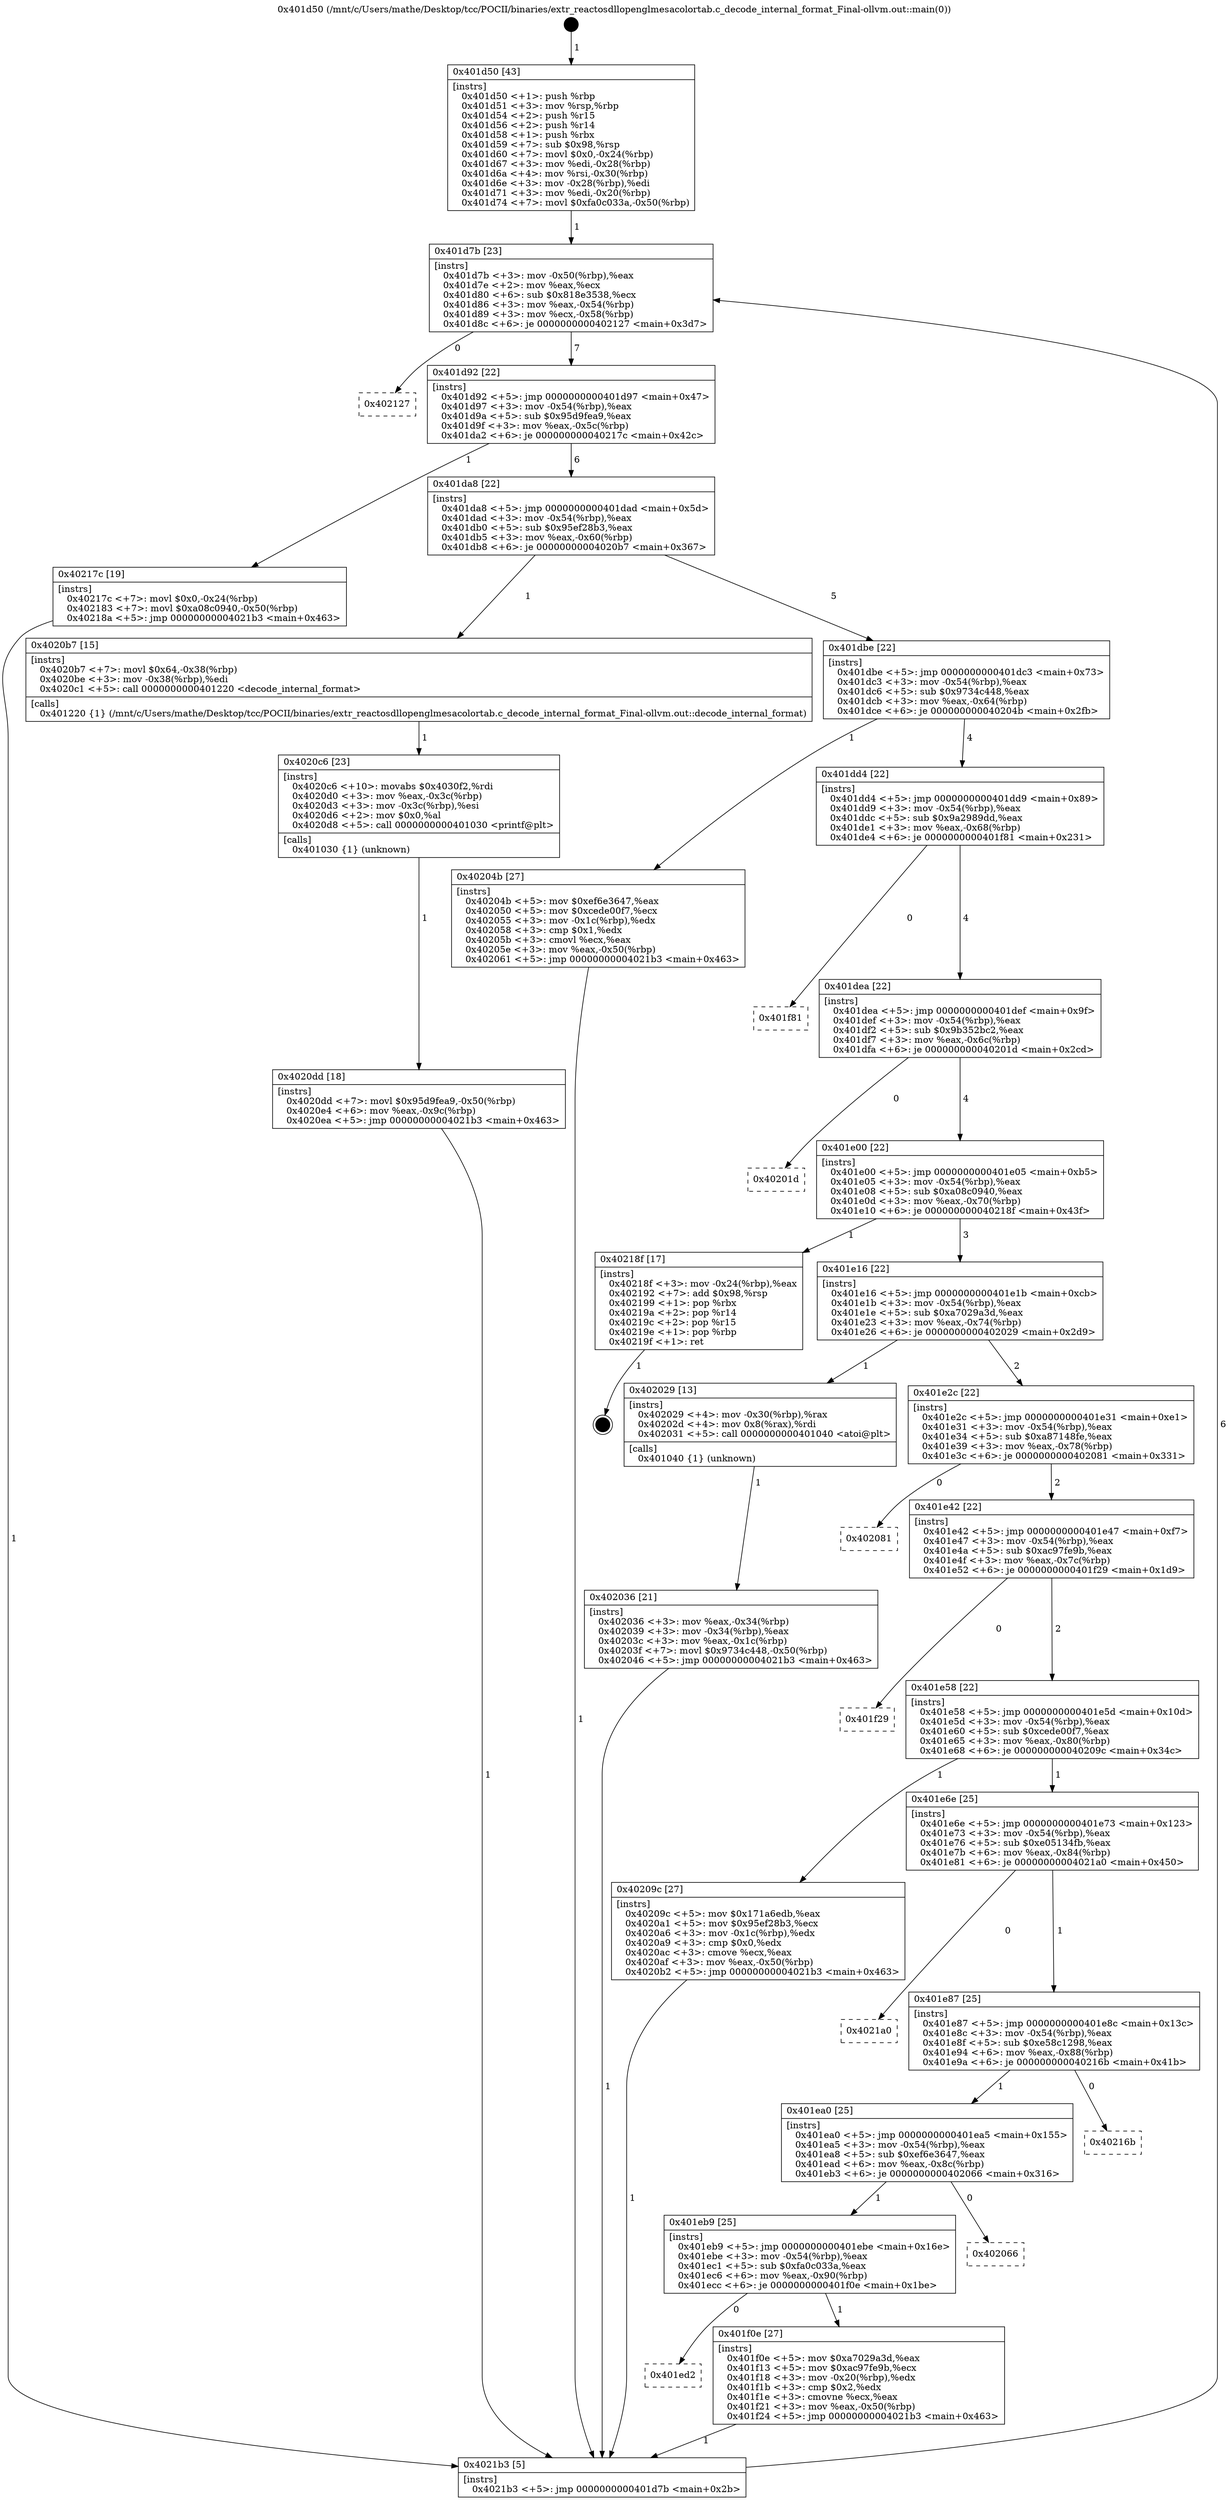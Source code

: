 digraph "0x401d50" {
  label = "0x401d50 (/mnt/c/Users/mathe/Desktop/tcc/POCII/binaries/extr_reactosdllopenglmesacolortab.c_decode_internal_format_Final-ollvm.out::main(0))"
  labelloc = "t"
  node[shape=record]

  Entry [label="",width=0.3,height=0.3,shape=circle,fillcolor=black,style=filled]
  "0x401d7b" [label="{
     0x401d7b [23]\l
     | [instrs]\l
     &nbsp;&nbsp;0x401d7b \<+3\>: mov -0x50(%rbp),%eax\l
     &nbsp;&nbsp;0x401d7e \<+2\>: mov %eax,%ecx\l
     &nbsp;&nbsp;0x401d80 \<+6\>: sub $0x818e3538,%ecx\l
     &nbsp;&nbsp;0x401d86 \<+3\>: mov %eax,-0x54(%rbp)\l
     &nbsp;&nbsp;0x401d89 \<+3\>: mov %ecx,-0x58(%rbp)\l
     &nbsp;&nbsp;0x401d8c \<+6\>: je 0000000000402127 \<main+0x3d7\>\l
  }"]
  "0x402127" [label="{
     0x402127\l
  }", style=dashed]
  "0x401d92" [label="{
     0x401d92 [22]\l
     | [instrs]\l
     &nbsp;&nbsp;0x401d92 \<+5\>: jmp 0000000000401d97 \<main+0x47\>\l
     &nbsp;&nbsp;0x401d97 \<+3\>: mov -0x54(%rbp),%eax\l
     &nbsp;&nbsp;0x401d9a \<+5\>: sub $0x95d9fea9,%eax\l
     &nbsp;&nbsp;0x401d9f \<+3\>: mov %eax,-0x5c(%rbp)\l
     &nbsp;&nbsp;0x401da2 \<+6\>: je 000000000040217c \<main+0x42c\>\l
  }"]
  Exit [label="",width=0.3,height=0.3,shape=circle,fillcolor=black,style=filled,peripheries=2]
  "0x40217c" [label="{
     0x40217c [19]\l
     | [instrs]\l
     &nbsp;&nbsp;0x40217c \<+7\>: movl $0x0,-0x24(%rbp)\l
     &nbsp;&nbsp;0x402183 \<+7\>: movl $0xa08c0940,-0x50(%rbp)\l
     &nbsp;&nbsp;0x40218a \<+5\>: jmp 00000000004021b3 \<main+0x463\>\l
  }"]
  "0x401da8" [label="{
     0x401da8 [22]\l
     | [instrs]\l
     &nbsp;&nbsp;0x401da8 \<+5\>: jmp 0000000000401dad \<main+0x5d\>\l
     &nbsp;&nbsp;0x401dad \<+3\>: mov -0x54(%rbp),%eax\l
     &nbsp;&nbsp;0x401db0 \<+5\>: sub $0x95ef28b3,%eax\l
     &nbsp;&nbsp;0x401db5 \<+3\>: mov %eax,-0x60(%rbp)\l
     &nbsp;&nbsp;0x401db8 \<+6\>: je 00000000004020b7 \<main+0x367\>\l
  }"]
  "0x4020dd" [label="{
     0x4020dd [18]\l
     | [instrs]\l
     &nbsp;&nbsp;0x4020dd \<+7\>: movl $0x95d9fea9,-0x50(%rbp)\l
     &nbsp;&nbsp;0x4020e4 \<+6\>: mov %eax,-0x9c(%rbp)\l
     &nbsp;&nbsp;0x4020ea \<+5\>: jmp 00000000004021b3 \<main+0x463\>\l
  }"]
  "0x4020b7" [label="{
     0x4020b7 [15]\l
     | [instrs]\l
     &nbsp;&nbsp;0x4020b7 \<+7\>: movl $0x64,-0x38(%rbp)\l
     &nbsp;&nbsp;0x4020be \<+3\>: mov -0x38(%rbp),%edi\l
     &nbsp;&nbsp;0x4020c1 \<+5\>: call 0000000000401220 \<decode_internal_format\>\l
     | [calls]\l
     &nbsp;&nbsp;0x401220 \{1\} (/mnt/c/Users/mathe/Desktop/tcc/POCII/binaries/extr_reactosdllopenglmesacolortab.c_decode_internal_format_Final-ollvm.out::decode_internal_format)\l
  }"]
  "0x401dbe" [label="{
     0x401dbe [22]\l
     | [instrs]\l
     &nbsp;&nbsp;0x401dbe \<+5\>: jmp 0000000000401dc3 \<main+0x73\>\l
     &nbsp;&nbsp;0x401dc3 \<+3\>: mov -0x54(%rbp),%eax\l
     &nbsp;&nbsp;0x401dc6 \<+5\>: sub $0x9734c448,%eax\l
     &nbsp;&nbsp;0x401dcb \<+3\>: mov %eax,-0x64(%rbp)\l
     &nbsp;&nbsp;0x401dce \<+6\>: je 000000000040204b \<main+0x2fb\>\l
  }"]
  "0x4020c6" [label="{
     0x4020c6 [23]\l
     | [instrs]\l
     &nbsp;&nbsp;0x4020c6 \<+10\>: movabs $0x4030f2,%rdi\l
     &nbsp;&nbsp;0x4020d0 \<+3\>: mov %eax,-0x3c(%rbp)\l
     &nbsp;&nbsp;0x4020d3 \<+3\>: mov -0x3c(%rbp),%esi\l
     &nbsp;&nbsp;0x4020d6 \<+2\>: mov $0x0,%al\l
     &nbsp;&nbsp;0x4020d8 \<+5\>: call 0000000000401030 \<printf@plt\>\l
     | [calls]\l
     &nbsp;&nbsp;0x401030 \{1\} (unknown)\l
  }"]
  "0x40204b" [label="{
     0x40204b [27]\l
     | [instrs]\l
     &nbsp;&nbsp;0x40204b \<+5\>: mov $0xef6e3647,%eax\l
     &nbsp;&nbsp;0x402050 \<+5\>: mov $0xcede00f7,%ecx\l
     &nbsp;&nbsp;0x402055 \<+3\>: mov -0x1c(%rbp),%edx\l
     &nbsp;&nbsp;0x402058 \<+3\>: cmp $0x1,%edx\l
     &nbsp;&nbsp;0x40205b \<+3\>: cmovl %ecx,%eax\l
     &nbsp;&nbsp;0x40205e \<+3\>: mov %eax,-0x50(%rbp)\l
     &nbsp;&nbsp;0x402061 \<+5\>: jmp 00000000004021b3 \<main+0x463\>\l
  }"]
  "0x401dd4" [label="{
     0x401dd4 [22]\l
     | [instrs]\l
     &nbsp;&nbsp;0x401dd4 \<+5\>: jmp 0000000000401dd9 \<main+0x89\>\l
     &nbsp;&nbsp;0x401dd9 \<+3\>: mov -0x54(%rbp),%eax\l
     &nbsp;&nbsp;0x401ddc \<+5\>: sub $0x9a2989dd,%eax\l
     &nbsp;&nbsp;0x401de1 \<+3\>: mov %eax,-0x68(%rbp)\l
     &nbsp;&nbsp;0x401de4 \<+6\>: je 0000000000401f81 \<main+0x231\>\l
  }"]
  "0x402036" [label="{
     0x402036 [21]\l
     | [instrs]\l
     &nbsp;&nbsp;0x402036 \<+3\>: mov %eax,-0x34(%rbp)\l
     &nbsp;&nbsp;0x402039 \<+3\>: mov -0x34(%rbp),%eax\l
     &nbsp;&nbsp;0x40203c \<+3\>: mov %eax,-0x1c(%rbp)\l
     &nbsp;&nbsp;0x40203f \<+7\>: movl $0x9734c448,-0x50(%rbp)\l
     &nbsp;&nbsp;0x402046 \<+5\>: jmp 00000000004021b3 \<main+0x463\>\l
  }"]
  "0x401f81" [label="{
     0x401f81\l
  }", style=dashed]
  "0x401dea" [label="{
     0x401dea [22]\l
     | [instrs]\l
     &nbsp;&nbsp;0x401dea \<+5\>: jmp 0000000000401def \<main+0x9f\>\l
     &nbsp;&nbsp;0x401def \<+3\>: mov -0x54(%rbp),%eax\l
     &nbsp;&nbsp;0x401df2 \<+5\>: sub $0x9b352bc2,%eax\l
     &nbsp;&nbsp;0x401df7 \<+3\>: mov %eax,-0x6c(%rbp)\l
     &nbsp;&nbsp;0x401dfa \<+6\>: je 000000000040201d \<main+0x2cd\>\l
  }"]
  "0x401d50" [label="{
     0x401d50 [43]\l
     | [instrs]\l
     &nbsp;&nbsp;0x401d50 \<+1\>: push %rbp\l
     &nbsp;&nbsp;0x401d51 \<+3\>: mov %rsp,%rbp\l
     &nbsp;&nbsp;0x401d54 \<+2\>: push %r15\l
     &nbsp;&nbsp;0x401d56 \<+2\>: push %r14\l
     &nbsp;&nbsp;0x401d58 \<+1\>: push %rbx\l
     &nbsp;&nbsp;0x401d59 \<+7\>: sub $0x98,%rsp\l
     &nbsp;&nbsp;0x401d60 \<+7\>: movl $0x0,-0x24(%rbp)\l
     &nbsp;&nbsp;0x401d67 \<+3\>: mov %edi,-0x28(%rbp)\l
     &nbsp;&nbsp;0x401d6a \<+4\>: mov %rsi,-0x30(%rbp)\l
     &nbsp;&nbsp;0x401d6e \<+3\>: mov -0x28(%rbp),%edi\l
     &nbsp;&nbsp;0x401d71 \<+3\>: mov %edi,-0x20(%rbp)\l
     &nbsp;&nbsp;0x401d74 \<+7\>: movl $0xfa0c033a,-0x50(%rbp)\l
  }"]
  "0x40201d" [label="{
     0x40201d\l
  }", style=dashed]
  "0x401e00" [label="{
     0x401e00 [22]\l
     | [instrs]\l
     &nbsp;&nbsp;0x401e00 \<+5\>: jmp 0000000000401e05 \<main+0xb5\>\l
     &nbsp;&nbsp;0x401e05 \<+3\>: mov -0x54(%rbp),%eax\l
     &nbsp;&nbsp;0x401e08 \<+5\>: sub $0xa08c0940,%eax\l
     &nbsp;&nbsp;0x401e0d \<+3\>: mov %eax,-0x70(%rbp)\l
     &nbsp;&nbsp;0x401e10 \<+6\>: je 000000000040218f \<main+0x43f\>\l
  }"]
  "0x4021b3" [label="{
     0x4021b3 [5]\l
     | [instrs]\l
     &nbsp;&nbsp;0x4021b3 \<+5\>: jmp 0000000000401d7b \<main+0x2b\>\l
  }"]
  "0x40218f" [label="{
     0x40218f [17]\l
     | [instrs]\l
     &nbsp;&nbsp;0x40218f \<+3\>: mov -0x24(%rbp),%eax\l
     &nbsp;&nbsp;0x402192 \<+7\>: add $0x98,%rsp\l
     &nbsp;&nbsp;0x402199 \<+1\>: pop %rbx\l
     &nbsp;&nbsp;0x40219a \<+2\>: pop %r14\l
     &nbsp;&nbsp;0x40219c \<+2\>: pop %r15\l
     &nbsp;&nbsp;0x40219e \<+1\>: pop %rbp\l
     &nbsp;&nbsp;0x40219f \<+1\>: ret\l
  }"]
  "0x401e16" [label="{
     0x401e16 [22]\l
     | [instrs]\l
     &nbsp;&nbsp;0x401e16 \<+5\>: jmp 0000000000401e1b \<main+0xcb\>\l
     &nbsp;&nbsp;0x401e1b \<+3\>: mov -0x54(%rbp),%eax\l
     &nbsp;&nbsp;0x401e1e \<+5\>: sub $0xa7029a3d,%eax\l
     &nbsp;&nbsp;0x401e23 \<+3\>: mov %eax,-0x74(%rbp)\l
     &nbsp;&nbsp;0x401e26 \<+6\>: je 0000000000402029 \<main+0x2d9\>\l
  }"]
  "0x401ed2" [label="{
     0x401ed2\l
  }", style=dashed]
  "0x402029" [label="{
     0x402029 [13]\l
     | [instrs]\l
     &nbsp;&nbsp;0x402029 \<+4\>: mov -0x30(%rbp),%rax\l
     &nbsp;&nbsp;0x40202d \<+4\>: mov 0x8(%rax),%rdi\l
     &nbsp;&nbsp;0x402031 \<+5\>: call 0000000000401040 \<atoi@plt\>\l
     | [calls]\l
     &nbsp;&nbsp;0x401040 \{1\} (unknown)\l
  }"]
  "0x401e2c" [label="{
     0x401e2c [22]\l
     | [instrs]\l
     &nbsp;&nbsp;0x401e2c \<+5\>: jmp 0000000000401e31 \<main+0xe1\>\l
     &nbsp;&nbsp;0x401e31 \<+3\>: mov -0x54(%rbp),%eax\l
     &nbsp;&nbsp;0x401e34 \<+5\>: sub $0xa87148fe,%eax\l
     &nbsp;&nbsp;0x401e39 \<+3\>: mov %eax,-0x78(%rbp)\l
     &nbsp;&nbsp;0x401e3c \<+6\>: je 0000000000402081 \<main+0x331\>\l
  }"]
  "0x401f0e" [label="{
     0x401f0e [27]\l
     | [instrs]\l
     &nbsp;&nbsp;0x401f0e \<+5\>: mov $0xa7029a3d,%eax\l
     &nbsp;&nbsp;0x401f13 \<+5\>: mov $0xac97fe9b,%ecx\l
     &nbsp;&nbsp;0x401f18 \<+3\>: mov -0x20(%rbp),%edx\l
     &nbsp;&nbsp;0x401f1b \<+3\>: cmp $0x2,%edx\l
     &nbsp;&nbsp;0x401f1e \<+3\>: cmovne %ecx,%eax\l
     &nbsp;&nbsp;0x401f21 \<+3\>: mov %eax,-0x50(%rbp)\l
     &nbsp;&nbsp;0x401f24 \<+5\>: jmp 00000000004021b3 \<main+0x463\>\l
  }"]
  "0x402081" [label="{
     0x402081\l
  }", style=dashed]
  "0x401e42" [label="{
     0x401e42 [22]\l
     | [instrs]\l
     &nbsp;&nbsp;0x401e42 \<+5\>: jmp 0000000000401e47 \<main+0xf7\>\l
     &nbsp;&nbsp;0x401e47 \<+3\>: mov -0x54(%rbp),%eax\l
     &nbsp;&nbsp;0x401e4a \<+5\>: sub $0xac97fe9b,%eax\l
     &nbsp;&nbsp;0x401e4f \<+3\>: mov %eax,-0x7c(%rbp)\l
     &nbsp;&nbsp;0x401e52 \<+6\>: je 0000000000401f29 \<main+0x1d9\>\l
  }"]
  "0x401eb9" [label="{
     0x401eb9 [25]\l
     | [instrs]\l
     &nbsp;&nbsp;0x401eb9 \<+5\>: jmp 0000000000401ebe \<main+0x16e\>\l
     &nbsp;&nbsp;0x401ebe \<+3\>: mov -0x54(%rbp),%eax\l
     &nbsp;&nbsp;0x401ec1 \<+5\>: sub $0xfa0c033a,%eax\l
     &nbsp;&nbsp;0x401ec6 \<+6\>: mov %eax,-0x90(%rbp)\l
     &nbsp;&nbsp;0x401ecc \<+6\>: je 0000000000401f0e \<main+0x1be\>\l
  }"]
  "0x401f29" [label="{
     0x401f29\l
  }", style=dashed]
  "0x401e58" [label="{
     0x401e58 [22]\l
     | [instrs]\l
     &nbsp;&nbsp;0x401e58 \<+5\>: jmp 0000000000401e5d \<main+0x10d\>\l
     &nbsp;&nbsp;0x401e5d \<+3\>: mov -0x54(%rbp),%eax\l
     &nbsp;&nbsp;0x401e60 \<+5\>: sub $0xcede00f7,%eax\l
     &nbsp;&nbsp;0x401e65 \<+3\>: mov %eax,-0x80(%rbp)\l
     &nbsp;&nbsp;0x401e68 \<+6\>: je 000000000040209c \<main+0x34c\>\l
  }"]
  "0x402066" [label="{
     0x402066\l
  }", style=dashed]
  "0x40209c" [label="{
     0x40209c [27]\l
     | [instrs]\l
     &nbsp;&nbsp;0x40209c \<+5\>: mov $0x171a6edb,%eax\l
     &nbsp;&nbsp;0x4020a1 \<+5\>: mov $0x95ef28b3,%ecx\l
     &nbsp;&nbsp;0x4020a6 \<+3\>: mov -0x1c(%rbp),%edx\l
     &nbsp;&nbsp;0x4020a9 \<+3\>: cmp $0x0,%edx\l
     &nbsp;&nbsp;0x4020ac \<+3\>: cmove %ecx,%eax\l
     &nbsp;&nbsp;0x4020af \<+3\>: mov %eax,-0x50(%rbp)\l
     &nbsp;&nbsp;0x4020b2 \<+5\>: jmp 00000000004021b3 \<main+0x463\>\l
  }"]
  "0x401e6e" [label="{
     0x401e6e [25]\l
     | [instrs]\l
     &nbsp;&nbsp;0x401e6e \<+5\>: jmp 0000000000401e73 \<main+0x123\>\l
     &nbsp;&nbsp;0x401e73 \<+3\>: mov -0x54(%rbp),%eax\l
     &nbsp;&nbsp;0x401e76 \<+5\>: sub $0xe05134fb,%eax\l
     &nbsp;&nbsp;0x401e7b \<+6\>: mov %eax,-0x84(%rbp)\l
     &nbsp;&nbsp;0x401e81 \<+6\>: je 00000000004021a0 \<main+0x450\>\l
  }"]
  "0x401ea0" [label="{
     0x401ea0 [25]\l
     | [instrs]\l
     &nbsp;&nbsp;0x401ea0 \<+5\>: jmp 0000000000401ea5 \<main+0x155\>\l
     &nbsp;&nbsp;0x401ea5 \<+3\>: mov -0x54(%rbp),%eax\l
     &nbsp;&nbsp;0x401ea8 \<+5\>: sub $0xef6e3647,%eax\l
     &nbsp;&nbsp;0x401ead \<+6\>: mov %eax,-0x8c(%rbp)\l
     &nbsp;&nbsp;0x401eb3 \<+6\>: je 0000000000402066 \<main+0x316\>\l
  }"]
  "0x4021a0" [label="{
     0x4021a0\l
  }", style=dashed]
  "0x401e87" [label="{
     0x401e87 [25]\l
     | [instrs]\l
     &nbsp;&nbsp;0x401e87 \<+5\>: jmp 0000000000401e8c \<main+0x13c\>\l
     &nbsp;&nbsp;0x401e8c \<+3\>: mov -0x54(%rbp),%eax\l
     &nbsp;&nbsp;0x401e8f \<+5\>: sub $0xe58c1298,%eax\l
     &nbsp;&nbsp;0x401e94 \<+6\>: mov %eax,-0x88(%rbp)\l
     &nbsp;&nbsp;0x401e9a \<+6\>: je 000000000040216b \<main+0x41b\>\l
  }"]
  "0x40216b" [label="{
     0x40216b\l
  }", style=dashed]
  Entry -> "0x401d50" [label=" 1"]
  "0x401d7b" -> "0x402127" [label=" 0"]
  "0x401d7b" -> "0x401d92" [label=" 7"]
  "0x40218f" -> Exit [label=" 1"]
  "0x401d92" -> "0x40217c" [label=" 1"]
  "0x401d92" -> "0x401da8" [label=" 6"]
  "0x40217c" -> "0x4021b3" [label=" 1"]
  "0x401da8" -> "0x4020b7" [label=" 1"]
  "0x401da8" -> "0x401dbe" [label=" 5"]
  "0x4020dd" -> "0x4021b3" [label=" 1"]
  "0x401dbe" -> "0x40204b" [label=" 1"]
  "0x401dbe" -> "0x401dd4" [label=" 4"]
  "0x4020c6" -> "0x4020dd" [label=" 1"]
  "0x401dd4" -> "0x401f81" [label=" 0"]
  "0x401dd4" -> "0x401dea" [label=" 4"]
  "0x4020b7" -> "0x4020c6" [label=" 1"]
  "0x401dea" -> "0x40201d" [label=" 0"]
  "0x401dea" -> "0x401e00" [label=" 4"]
  "0x40209c" -> "0x4021b3" [label=" 1"]
  "0x401e00" -> "0x40218f" [label=" 1"]
  "0x401e00" -> "0x401e16" [label=" 3"]
  "0x40204b" -> "0x4021b3" [label=" 1"]
  "0x401e16" -> "0x402029" [label=" 1"]
  "0x401e16" -> "0x401e2c" [label=" 2"]
  "0x402036" -> "0x4021b3" [label=" 1"]
  "0x401e2c" -> "0x402081" [label=" 0"]
  "0x401e2c" -> "0x401e42" [label=" 2"]
  "0x402029" -> "0x402036" [label=" 1"]
  "0x401e42" -> "0x401f29" [label=" 0"]
  "0x401e42" -> "0x401e58" [label=" 2"]
  "0x401d50" -> "0x401d7b" [label=" 1"]
  "0x401e58" -> "0x40209c" [label=" 1"]
  "0x401e58" -> "0x401e6e" [label=" 1"]
  "0x401f0e" -> "0x4021b3" [label=" 1"]
  "0x401e6e" -> "0x4021a0" [label=" 0"]
  "0x401e6e" -> "0x401e87" [label=" 1"]
  "0x401eb9" -> "0x401f0e" [label=" 1"]
  "0x401e87" -> "0x40216b" [label=" 0"]
  "0x401e87" -> "0x401ea0" [label=" 1"]
  "0x401eb9" -> "0x401ed2" [label=" 0"]
  "0x401ea0" -> "0x402066" [label=" 0"]
  "0x401ea0" -> "0x401eb9" [label=" 1"]
  "0x4021b3" -> "0x401d7b" [label=" 6"]
}
